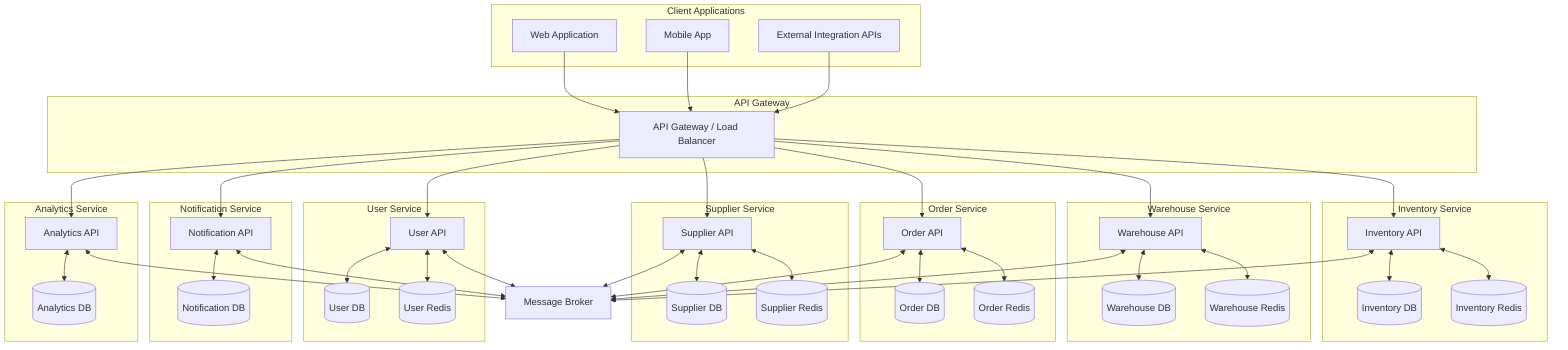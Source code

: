 flowchart TB
    subgraph "Client Applications"
        WebApp[Web Application]
        MobileApp[Mobile App]
        IntegrationAPI[External Integration APIs]
    end

    subgraph "API Gateway"
        Gateway[API Gateway / Load Balancer]
    end

    subgraph "Inventory Service"
        InventoryAPI[Inventory API]
        InventoryDB[(Inventory DB)]
        InventoryCache[(Inventory Redis)]
        InventoryAPI <--> InventoryDB
        InventoryAPI <--> InventoryCache
    end

    subgraph "Warehouse Service"
        WarehouseAPI[Warehouse API]
        WarehouseDB[(Warehouse DB)]
        WarehouseCache[(Warehouse Redis)]
        WarehouseAPI <--> WarehouseDB
        WarehouseAPI <--> WarehouseCache
    end

    subgraph "Order Service"
        OrderAPI[Order API]
        OrderDB[(Order DB)]
        OrderCache[(Order Redis)]
        OrderAPI <--> OrderDB
        OrderAPI <--> OrderCache
    end

    subgraph "Supplier Service"
        SupplierAPI[Supplier API]
        SupplierDB[(Supplier DB)]
        SupplierCache[(Supplier Redis)]
        SupplierAPI <--> SupplierDB
        SupplierAPI <--> SupplierCache
    end

    subgraph "User Service"
        UserAPI[User API]
        UserDB[(User DB)]
        UserCache[(User Redis)]
        UserAPI <--> UserDB
        UserAPI <--> UserCache
    end

    subgraph "Notification Service"
        NotificationAPI[Notification API]
        NotificationDB[(Notification DB)]
        NotificationAPI <--> NotificationDB
    end

    subgraph "Analytics Service"
        AnalyticsAPI[Analytics API]
        AnalyticsDB[(Analytics DB)]
        AnalyticsAPI <--> AnalyticsDB
    end

    MessageBroker[Message Broker]
    
    WebApp --> Gateway
    MobileApp --> Gateway
    IntegrationAPI --> Gateway
    
    Gateway --> InventoryAPI
    Gateway --> WarehouseAPI
    Gateway --> OrderAPI
    Gateway --> SupplierAPI
    Gateway --> UserAPI
    Gateway --> NotificationAPI
    Gateway --> AnalyticsAPI
    
    InventoryAPI <--> MessageBroker
    WarehouseAPI <--> MessageBroker
    OrderAPI <--> MessageBroker
    SupplierAPI <--> MessageBroker
    UserAPI <--> MessageBroker
    NotificationAPI <--> MessageBroker
    AnalyticsAPI <--> MessageBroker